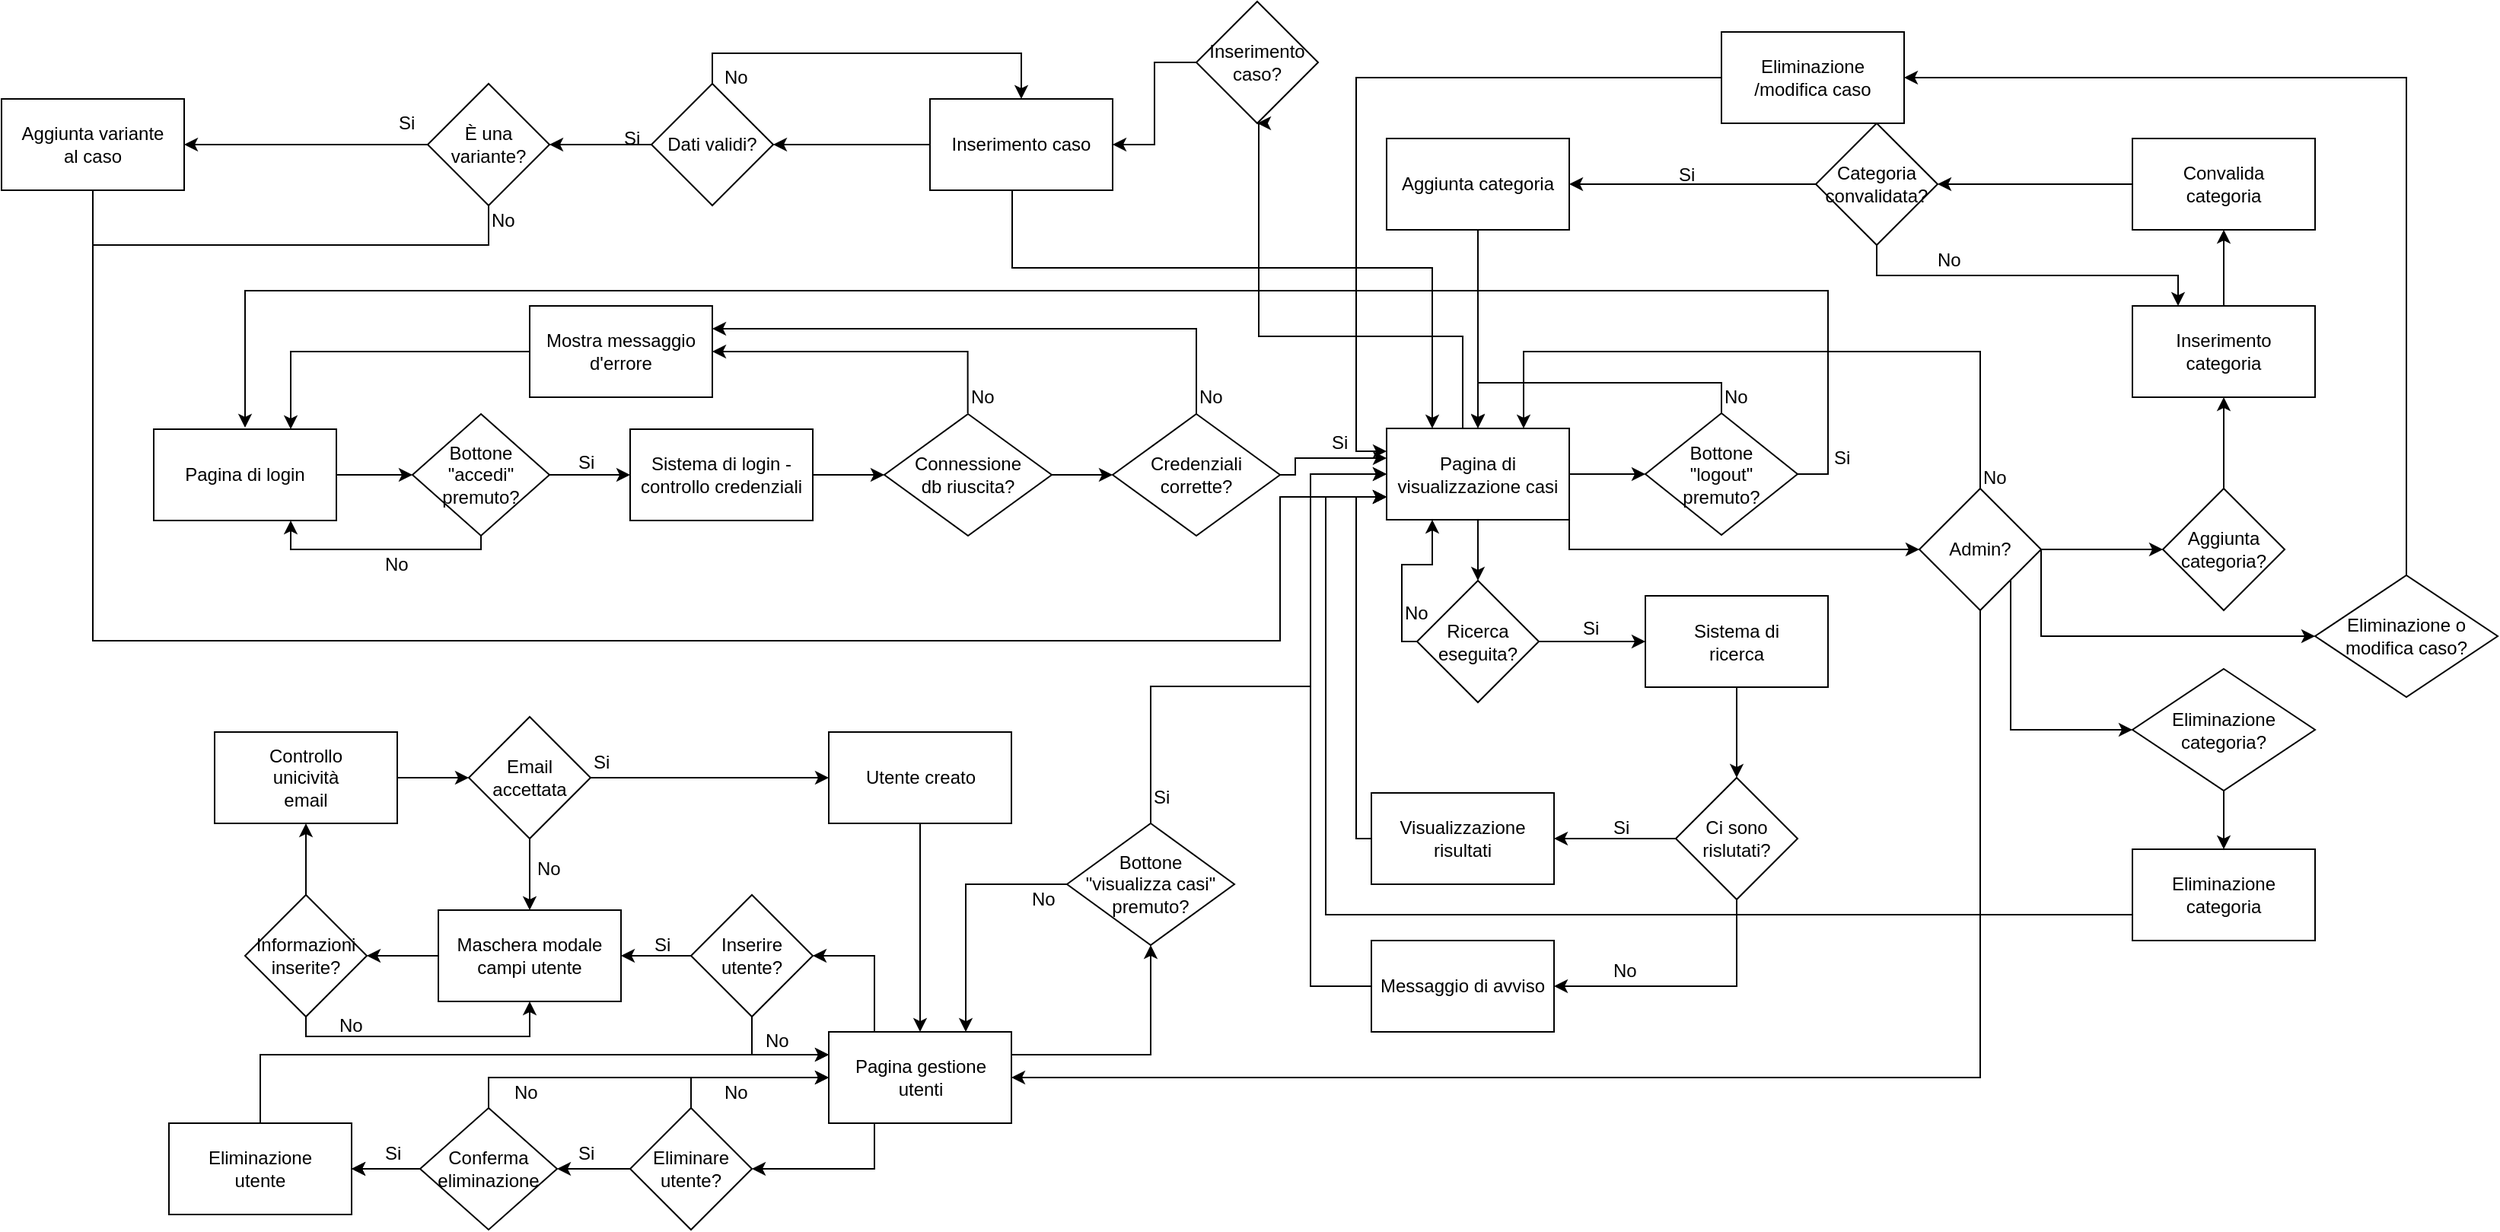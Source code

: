 <mxfile pages="1" version="11.2.8" type="device"><diagram id="zyPT1WrspqYedzCWC7mj" name="Page-1"><mxGraphModel dx="2557" dy="2091" grid="1" gridSize="10" guides="1" tooltips="1" connect="1" arrows="1" fold="1" page="1" pageScale="1" pageWidth="827" pageHeight="1169" math="0" shadow="0"><root><mxCell id="0"/><mxCell id="1" parent="0"/><mxCell id="T8X2e3TbCQOORuQ3KGmO-3" value="" style="edgeStyle=orthogonalEdgeStyle;rounded=0;orthogonalLoop=1;jettySize=auto;html=1;" parent="1" source="T8X2e3TbCQOORuQ3KGmO-1" target="T8X2e3TbCQOORuQ3KGmO-2" edge="1"><mxGeometry relative="1" as="geometry"/></mxCell><mxCell id="T8X2e3TbCQOORuQ3KGmO-1" value="Pagina di login" style="rounded=0;whiteSpace=wrap;html=1;" parent="1" vertex="1"><mxGeometry x="40" y="71" width="120" height="60" as="geometry"/></mxCell><mxCell id="z0GpdHKqTuZ-becWu_xw-28" value="" style="edgeStyle=orthogonalEdgeStyle;rounded=0;orthogonalLoop=1;jettySize=auto;html=1;" parent="1" source="T8X2e3TbCQOORuQ3KGmO-2" target="z0GpdHKqTuZ-becWu_xw-27" edge="1"><mxGeometry relative="1" as="geometry"/></mxCell><mxCell id="z0GpdHKqTuZ-becWu_xw-34" style="edgeStyle=orthogonalEdgeStyle;rounded=0;orthogonalLoop=1;jettySize=auto;html=1;entryX=0.75;entryY=1;entryDx=0;entryDy=0;" parent="1" source="T8X2e3TbCQOORuQ3KGmO-2" target="T8X2e3TbCQOORuQ3KGmO-1" edge="1"><mxGeometry relative="1" as="geometry"><Array as="points"><mxPoint x="255" y="150"/><mxPoint x="130" y="150"/></Array></mxGeometry></mxCell><mxCell id="T8X2e3TbCQOORuQ3KGmO-2" value="&lt;div&gt;Bottone&lt;/div&gt;&lt;div&gt;&quot;accedi&quot;&lt;/div&gt;&lt;div&gt;premuto?&lt;br&gt;&lt;/div&gt;" style="rhombus;whiteSpace=wrap;html=1;" parent="1" vertex="1"><mxGeometry x="210" y="61" width="90" height="80" as="geometry"/></mxCell><mxCell id="T8X2e3TbCQOORuQ3KGmO-5" value="No" style="text;html=1;resizable=0;points=[];autosize=1;align=left;verticalAlign=top;spacingTop=-4;" parent="1" vertex="1"><mxGeometry x="190" y="150" width="30" height="20" as="geometry"/></mxCell><mxCell id="T8X2e3TbCQOORuQ3KGmO-10" value="" style="edgeStyle=orthogonalEdgeStyle;rounded=0;orthogonalLoop=1;jettySize=auto;html=1;" parent="1" source="T8X2e3TbCQOORuQ3KGmO-6" target="T8X2e3TbCQOORuQ3KGmO-9" edge="1"><mxGeometry relative="1" as="geometry"/></mxCell><mxCell id="z0GpdHKqTuZ-becWu_xw-3" value="" style="edgeStyle=orthogonalEdgeStyle;rounded=0;orthogonalLoop=1;jettySize=auto;html=1;" parent="1" source="T8X2e3TbCQOORuQ3KGmO-6" target="z0GpdHKqTuZ-becWu_xw-1" edge="1"><mxGeometry relative="1" as="geometry"/></mxCell><mxCell id="KCRCxHbyPglpv0YoU93j-2" style="edgeStyle=orthogonalEdgeStyle;rounded=0;orthogonalLoop=1;jettySize=auto;html=1;exitX=1;exitY=0.75;exitDx=0;exitDy=0;entryX=0;entryY=0.5;entryDx=0;entryDy=0;" parent="1" source="T8X2e3TbCQOORuQ3KGmO-6" target="KCRCxHbyPglpv0YoU93j-1" edge="1"><mxGeometry relative="1" as="geometry"><Array as="points"><mxPoint x="970" y="150"/></Array></mxGeometry></mxCell><mxCell id="vBHfwOX8Y8AABOm3nA8k-13" style="edgeStyle=orthogonalEdgeStyle;rounded=0;orthogonalLoop=1;jettySize=auto;html=1;entryX=0.5;entryY=1;entryDx=0;entryDy=0;" edge="1" parent="1" source="T8X2e3TbCQOORuQ3KGmO-6" target="vBHfwOX8Y8AABOm3nA8k-14"><mxGeometry relative="1" as="geometry"><mxPoint x="766" y="-60" as="targetPoint"/><Array as="points"><mxPoint x="900" y="10"/><mxPoint x="766" y="10"/></Array></mxGeometry></mxCell><mxCell id="T8X2e3TbCQOORuQ3KGmO-6" value="Pagina di visualizzazione casi" style="rounded=0;whiteSpace=wrap;html=1;" parent="1" vertex="1"><mxGeometry x="850" y="70.5" width="120" height="60" as="geometry"/></mxCell><mxCell id="T8X2e3TbCQOORuQ3KGmO-8" value="Si" style="text;html=1;resizable=0;points=[];autosize=1;align=left;verticalAlign=top;spacingTop=-4;" parent="1" vertex="1"><mxGeometry x="812" y="70" width="30" height="20" as="geometry"/></mxCell><mxCell id="T8X2e3TbCQOORuQ3KGmO-12" style="edgeStyle=orthogonalEdgeStyle;rounded=0;orthogonalLoop=1;jettySize=auto;html=1;exitX=1;exitY=0.5;exitDx=0;exitDy=0;" parent="1" source="T8X2e3TbCQOORuQ3KGmO-9" edge="1"><mxGeometry relative="1" as="geometry"><mxPoint x="100" y="70" as="targetPoint"/><mxPoint x="630" y="40" as="sourcePoint"/><Array as="points"><mxPoint x="1140" y="101"/><mxPoint x="1140" y="-20"/><mxPoint x="100" y="-20"/></Array></mxGeometry></mxCell><mxCell id="T8X2e3TbCQOORuQ3KGmO-14" style="edgeStyle=orthogonalEdgeStyle;rounded=0;orthogonalLoop=1;jettySize=auto;html=1;exitX=0.5;exitY=0;exitDx=0;exitDy=0;entryX=0.5;entryY=0;entryDx=0;entryDy=0;" parent="1" source="T8X2e3TbCQOORuQ3KGmO-9" target="T8X2e3TbCQOORuQ3KGmO-6" edge="1"><mxGeometry relative="1" as="geometry"/></mxCell><mxCell id="T8X2e3TbCQOORuQ3KGmO-9" value="&lt;div&gt;Bottone &lt;br&gt;&lt;/div&gt;&lt;div&gt;&quot;logout&quot; &lt;br&gt;&lt;/div&gt;&lt;div&gt;premuto?&lt;/div&gt;" style="rhombus;whiteSpace=wrap;html=1;" parent="1" vertex="1"><mxGeometry x="1020" y="60.5" width="100" height="80" as="geometry"/></mxCell><mxCell id="T8X2e3TbCQOORuQ3KGmO-13" value="Si" style="text;html=1;resizable=0;points=[];autosize=1;align=left;verticalAlign=top;spacingTop=-4;" parent="1" vertex="1"><mxGeometry x="1142" y="80" width="30" height="20" as="geometry"/></mxCell><mxCell id="T8X2e3TbCQOORuQ3KGmO-15" value="No" style="text;html=1;resizable=0;points=[];autosize=1;align=left;verticalAlign=top;spacingTop=-4;" parent="1" vertex="1"><mxGeometry x="1070" y="40" width="30" height="20" as="geometry"/></mxCell><mxCell id="z0GpdHKqTuZ-becWu_xw-5" value="" style="edgeStyle=orthogonalEdgeStyle;rounded=0;orthogonalLoop=1;jettySize=auto;html=1;" parent="1" source="z0GpdHKqTuZ-becWu_xw-1" target="z0GpdHKqTuZ-becWu_xw-4" edge="1"><mxGeometry relative="1" as="geometry"/></mxCell><mxCell id="z0GpdHKqTuZ-becWu_xw-7" style="edgeStyle=orthogonalEdgeStyle;rounded=0;orthogonalLoop=1;jettySize=auto;html=1;exitX=0;exitY=0.5;exitDx=0;exitDy=0;entryX=0.25;entryY=1;entryDx=0;entryDy=0;" parent="1" source="z0GpdHKqTuZ-becWu_xw-1" target="T8X2e3TbCQOORuQ3KGmO-6" edge="1"><mxGeometry relative="1" as="geometry"><Array as="points"><mxPoint x="860" y="211"/><mxPoint x="860" y="160"/><mxPoint x="880" y="160"/></Array></mxGeometry></mxCell><mxCell id="z0GpdHKqTuZ-becWu_xw-1" value="Ricerca eseguita?" style="rhombus;whiteSpace=wrap;html=1;" parent="1" vertex="1"><mxGeometry x="870" y="170.5" width="80" height="80" as="geometry"/></mxCell><mxCell id="z0GpdHKqTuZ-becWu_xw-45" value="" style="edgeStyle=orthogonalEdgeStyle;rounded=0;orthogonalLoop=1;jettySize=auto;html=1;" parent="1" source="z0GpdHKqTuZ-becWu_xw-4" target="z0GpdHKqTuZ-becWu_xw-44" edge="1"><mxGeometry relative="1" as="geometry"/></mxCell><mxCell id="z0GpdHKqTuZ-becWu_xw-4" value="&lt;div&gt;Sistema di &lt;br&gt;&lt;/div&gt;&lt;div&gt;ricerca&lt;br&gt;&lt;/div&gt;" style="rounded=0;whiteSpace=wrap;html=1;" parent="1" vertex="1"><mxGeometry x="1020" y="180.5" width="120" height="60" as="geometry"/></mxCell><mxCell id="z0GpdHKqTuZ-becWu_xw-8" value="No" style="text;html=1;resizable=0;points=[];autosize=1;align=left;verticalAlign=top;spacingTop=-4;" parent="1" vertex="1"><mxGeometry x="860" y="181.5" width="30" height="20" as="geometry"/></mxCell><mxCell id="z0GpdHKqTuZ-becWu_xw-9" value="&lt;div&gt;Si&lt;/div&gt;&lt;div&gt;&lt;br&gt;&lt;/div&gt;" style="text;html=1;resizable=0;points=[];autosize=1;align=left;verticalAlign=top;spacingTop=-4;" parent="1" vertex="1"><mxGeometry x="977" y="191.5" width="30" height="30" as="geometry"/></mxCell><mxCell id="z0GpdHKqTuZ-becWu_xw-31" value="" style="edgeStyle=orthogonalEdgeStyle;rounded=0;orthogonalLoop=1;jettySize=auto;html=1;" parent="1" source="z0GpdHKqTuZ-becWu_xw-27" target="z0GpdHKqTuZ-becWu_xw-30" edge="1"><mxGeometry relative="1" as="geometry"/></mxCell><mxCell id="z0GpdHKqTuZ-becWu_xw-27" value="Sistema di login - controllo credenziali" style="rounded=0;whiteSpace=wrap;html=1;" parent="1" vertex="1"><mxGeometry x="353" y="71" width="120" height="60" as="geometry"/></mxCell><mxCell id="z0GpdHKqTuZ-becWu_xw-29" value="Si" style="text;html=1;resizable=0;points=[];autosize=1;align=left;verticalAlign=top;spacingTop=-4;" parent="1" vertex="1"><mxGeometry x="317" y="83" width="30" height="20" as="geometry"/></mxCell><mxCell id="z0GpdHKqTuZ-becWu_xw-33" style="edgeStyle=orthogonalEdgeStyle;rounded=0;orthogonalLoop=1;jettySize=auto;html=1;entryX=1;entryY=0.5;entryDx=0;entryDy=0;" parent="1" target="z0GpdHKqTuZ-becWu_xw-36" edge="1"><mxGeometry relative="1" as="geometry"><mxPoint x="405.667" y="19.833" as="targetPoint"/><mxPoint x="574.833" y="60.47" as="sourcePoint"/><Array as="points"><mxPoint x="575" y="20"/></Array></mxGeometry></mxCell><mxCell id="z0GpdHKqTuZ-becWu_xw-40" value="" style="edgeStyle=orthogonalEdgeStyle;rounded=0;orthogonalLoop=1;jettySize=auto;html=1;" parent="1" source="z0GpdHKqTuZ-becWu_xw-30" target="z0GpdHKqTuZ-becWu_xw-39" edge="1"><mxGeometry relative="1" as="geometry"/></mxCell><mxCell id="z0GpdHKqTuZ-becWu_xw-30" value="&lt;div&gt;Connessione&lt;/div&gt;&lt;div&gt;db riuscita?&lt;br&gt;&lt;/div&gt;" style="rhombus;whiteSpace=wrap;html=1;" parent="1" vertex="1"><mxGeometry x="520" y="61" width="110" height="80" as="geometry"/></mxCell><mxCell id="z0GpdHKqTuZ-becWu_xw-35" value="No" style="text;html=1;resizable=0;points=[];autosize=1;align=left;verticalAlign=top;spacingTop=-4;" parent="1" vertex="1"><mxGeometry x="575" y="40" width="30" height="20" as="geometry"/></mxCell><mxCell id="z0GpdHKqTuZ-becWu_xw-37" style="edgeStyle=orthogonalEdgeStyle;rounded=0;orthogonalLoop=1;jettySize=auto;html=1;entryX=0.75;entryY=0;entryDx=0;entryDy=0;" parent="1" source="z0GpdHKqTuZ-becWu_xw-36" target="T8X2e3TbCQOORuQ3KGmO-1" edge="1"><mxGeometry relative="1" as="geometry"/></mxCell><mxCell id="z0GpdHKqTuZ-becWu_xw-36" value="Mostra messaggio d'errore" style="rounded=0;whiteSpace=wrap;html=1;" parent="1" vertex="1"><mxGeometry x="287" y="-10" width="120" height="60" as="geometry"/></mxCell><mxCell id="z0GpdHKqTuZ-becWu_xw-41" style="edgeStyle=orthogonalEdgeStyle;rounded=0;orthogonalLoop=1;jettySize=auto;html=1;entryX=1;entryY=0.25;entryDx=0;entryDy=0;" parent="1" source="z0GpdHKqTuZ-becWu_xw-39" target="z0GpdHKqTuZ-becWu_xw-36" edge="1"><mxGeometry relative="1" as="geometry"><Array as="points"><mxPoint x="725" y="5"/></Array></mxGeometry></mxCell><mxCell id="z0GpdHKqTuZ-becWu_xw-43" value="" style="edgeStyle=orthogonalEdgeStyle;rounded=0;orthogonalLoop=1;jettySize=auto;html=1;" parent="1" source="z0GpdHKqTuZ-becWu_xw-39" target="T8X2e3TbCQOORuQ3KGmO-6" edge="1"><mxGeometry relative="1" as="geometry"><Array as="points"><mxPoint x="790" y="101"/><mxPoint x="790" y="90"/></Array></mxGeometry></mxCell><mxCell id="z0GpdHKqTuZ-becWu_xw-39" value="Credenziali corrette?" style="rhombus;whiteSpace=wrap;html=1;" parent="1" vertex="1"><mxGeometry x="670" y="61" width="110" height="80" as="geometry"/></mxCell><mxCell id="z0GpdHKqTuZ-becWu_xw-42" value="No" style="text;html=1;resizable=0;points=[];autosize=1;align=left;verticalAlign=top;spacingTop=-4;" parent="1" vertex="1"><mxGeometry x="725" y="40" width="30" height="20" as="geometry"/></mxCell><mxCell id="z0GpdHKqTuZ-becWu_xw-46" style="edgeStyle=orthogonalEdgeStyle;rounded=0;orthogonalLoop=1;jettySize=auto;html=1;" parent="1" source="z0GpdHKqTuZ-becWu_xw-44" target="z0GpdHKqTuZ-becWu_xw-47" edge="1"><mxGeometry relative="1" as="geometry"><mxPoint x="890" y="340" as="targetPoint"/></mxGeometry></mxCell><mxCell id="z0GpdHKqTuZ-becWu_xw-57" style="edgeStyle=orthogonalEdgeStyle;rounded=0;orthogonalLoop=1;jettySize=auto;html=1;entryX=1;entryY=0.5;entryDx=0;entryDy=0;" parent="1" source="z0GpdHKqTuZ-becWu_xw-44" target="z0GpdHKqTuZ-becWu_xw-56" edge="1"><mxGeometry relative="1" as="geometry"><Array as="points"><mxPoint x="1080" y="437"/></Array></mxGeometry></mxCell><mxCell id="z0GpdHKqTuZ-becWu_xw-44" value="Ci sono rislutati?" style="rhombus;whiteSpace=wrap;html=1;" parent="1" vertex="1"><mxGeometry x="1040" y="300" width="80" height="80" as="geometry"/></mxCell><mxCell id="z0GpdHKqTuZ-becWu_xw-59" style="edgeStyle=orthogonalEdgeStyle;rounded=0;orthogonalLoop=1;jettySize=auto;html=1;entryX=0;entryY=0.75;entryDx=0;entryDy=0;" parent="1" source="z0GpdHKqTuZ-becWu_xw-47" target="T8X2e3TbCQOORuQ3KGmO-6" edge="1"><mxGeometry relative="1" as="geometry"><Array as="points"><mxPoint x="830" y="340"/><mxPoint x="830" y="116"/></Array></mxGeometry></mxCell><mxCell id="z0GpdHKqTuZ-becWu_xw-47" value="Visualizzazione risultati" style="rounded=0;whiteSpace=wrap;html=1;" parent="1" vertex="1"><mxGeometry x="840" y="310" width="120" height="60" as="geometry"/></mxCell><mxCell id="z0GpdHKqTuZ-becWu_xw-51" value="Si" style="text;html=1;resizable=0;points=[];autosize=1;align=left;verticalAlign=top;spacingTop=-4;" parent="1" vertex="1"><mxGeometry x="997" y="323" width="30" height="20" as="geometry"/></mxCell><mxCell id="z0GpdHKqTuZ-becWu_xw-55" value="No" style="text;html=1;resizable=0;points=[];autosize=1;align=left;verticalAlign=top;spacingTop=-4;" parent="1" vertex="1"><mxGeometry x="997" y="417" width="30" height="20" as="geometry"/></mxCell><mxCell id="z0GpdHKqTuZ-becWu_xw-58" style="edgeStyle=orthogonalEdgeStyle;rounded=0;orthogonalLoop=1;jettySize=auto;html=1;entryX=0;entryY=0.5;entryDx=0;entryDy=0;" parent="1" source="z0GpdHKqTuZ-becWu_xw-56" target="T8X2e3TbCQOORuQ3KGmO-6" edge="1"><mxGeometry relative="1" as="geometry"><Array as="points"><mxPoint x="800" y="437"/><mxPoint x="800" y="101"/></Array></mxGeometry></mxCell><mxCell id="z0GpdHKqTuZ-becWu_xw-56" value="Messaggio di avviso" style="rounded=0;whiteSpace=wrap;html=1;" parent="1" vertex="1"><mxGeometry x="840" y="407" width="120" height="60" as="geometry"/></mxCell><mxCell id="KCRCxHbyPglpv0YoU93j-17" style="edgeStyle=orthogonalEdgeStyle;rounded=0;orthogonalLoop=1;jettySize=auto;html=1;exitX=0.5;exitY=1;exitDx=0;exitDy=0;entryX=1;entryY=0.5;entryDx=0;entryDy=0;" parent="1" source="KCRCxHbyPglpv0YoU93j-1" target="KCRCxHbyPglpv0YoU93j-5" edge="1"><mxGeometry relative="1" as="geometry"/></mxCell><mxCell id="KCRCxHbyPglpv0YoU93j-71" value="" style="edgeStyle=orthogonalEdgeStyle;rounded=0;orthogonalLoop=1;jettySize=auto;html=1;" parent="1" source="KCRCxHbyPglpv0YoU93j-1" target="KCRCxHbyPglpv0YoU93j-70" edge="1"><mxGeometry relative="1" as="geometry"/></mxCell><mxCell id="vBHfwOX8Y8AABOm3nA8k-4" style="edgeStyle=orthogonalEdgeStyle;rounded=0;orthogonalLoop=1;jettySize=auto;html=1;exitX=1;exitY=1;exitDx=0;exitDy=0;entryX=0;entryY=0.5;entryDx=0;entryDy=0;" edge="1" parent="1" source="KCRCxHbyPglpv0YoU93j-1" target="vBHfwOX8Y8AABOm3nA8k-3"><mxGeometry relative="1" as="geometry"><Array as="points"><mxPoint x="1260" y="268"/></Array></mxGeometry></mxCell><mxCell id="vBHfwOX8Y8AABOm3nA8k-8" style="edgeStyle=orthogonalEdgeStyle;rounded=0;orthogonalLoop=1;jettySize=auto;html=1;exitX=1;exitY=0.5;exitDx=0;exitDy=0;entryX=0;entryY=0.5;entryDx=0;entryDy=0;" edge="1" parent="1" source="KCRCxHbyPglpv0YoU93j-1" target="vBHfwOX8Y8AABOm3nA8k-7"><mxGeometry relative="1" as="geometry"><Array as="points"><mxPoint x="1280" y="207"/></Array></mxGeometry></mxCell><mxCell id="vBHfwOX8Y8AABOm3nA8k-20" style="edgeStyle=orthogonalEdgeStyle;rounded=0;orthogonalLoop=1;jettySize=auto;html=1;entryX=0.75;entryY=0;entryDx=0;entryDy=0;" edge="1" parent="1" source="KCRCxHbyPglpv0YoU93j-1" target="T8X2e3TbCQOORuQ3KGmO-6"><mxGeometry relative="1" as="geometry"><Array as="points"><mxPoint x="1240" y="20"/><mxPoint x="940" y="20"/></Array></mxGeometry></mxCell><mxCell id="KCRCxHbyPglpv0YoU93j-1" value="Admin?" style="rhombus;whiteSpace=wrap;html=1;" parent="1" vertex="1"><mxGeometry x="1200" y="110" width="80" height="80" as="geometry"/></mxCell><mxCell id="KCRCxHbyPglpv0YoU93j-73" style="edgeStyle=orthogonalEdgeStyle;rounded=0;orthogonalLoop=1;jettySize=auto;html=1;exitX=0.5;exitY=0;exitDx=0;exitDy=0;entryX=0.5;entryY=1;entryDx=0;entryDy=0;" parent="1" source="KCRCxHbyPglpv0YoU93j-70" target="KCRCxHbyPglpv0YoU93j-72" edge="1"><mxGeometry relative="1" as="geometry"/></mxCell><mxCell id="KCRCxHbyPglpv0YoU93j-70" value="Aggiunta categoria?" style="rhombus;whiteSpace=wrap;html=1;" parent="1" vertex="1"><mxGeometry x="1360" y="110" width="80" height="80" as="geometry"/></mxCell><mxCell id="KCRCxHbyPglpv0YoU93j-4" value="No" style="text;html=1;resizable=0;points=[];autosize=1;align=left;verticalAlign=top;spacingTop=-4;" parent="1" vertex="1"><mxGeometry x="1240" y="93" width="30" height="20" as="geometry"/></mxCell><mxCell id="KCRCxHbyPglpv0YoU93j-11" style="edgeStyle=orthogonalEdgeStyle;rounded=0;orthogonalLoop=1;jettySize=auto;html=1;exitX=0.25;exitY=1;exitDx=0;exitDy=0;" parent="1" source="KCRCxHbyPglpv0YoU93j-5" target="KCRCxHbyPglpv0YoU93j-10" edge="1"><mxGeometry relative="1" as="geometry"/></mxCell><mxCell id="KCRCxHbyPglpv0YoU93j-35" style="edgeStyle=orthogonalEdgeStyle;rounded=0;orthogonalLoop=1;jettySize=auto;html=1;exitX=0.25;exitY=0;exitDx=0;exitDy=0;entryX=1;entryY=0.5;entryDx=0;entryDy=0;" parent="1" source="KCRCxHbyPglpv0YoU93j-5" target="KCRCxHbyPglpv0YoU93j-34" edge="1"><mxGeometry relative="1" as="geometry"/></mxCell><mxCell id="KCRCxHbyPglpv0YoU93j-65" style="edgeStyle=orthogonalEdgeStyle;rounded=0;orthogonalLoop=1;jettySize=auto;html=1;exitX=1;exitY=0.25;exitDx=0;exitDy=0;entryX=0.5;entryY=1;entryDx=0;entryDy=0;" parent="1" source="KCRCxHbyPglpv0YoU93j-5" target="KCRCxHbyPglpv0YoU93j-60" edge="1"><mxGeometry relative="1" as="geometry"/></mxCell><mxCell id="KCRCxHbyPglpv0YoU93j-5" value="&lt;div&gt;Pagina gestione &lt;br&gt;&lt;/div&gt;&lt;div&gt;utenti&lt;/div&gt;" style="rounded=0;whiteSpace=wrap;html=1;" parent="1" vertex="1"><mxGeometry x="483.5" y="467" width="120" height="60" as="geometry"/></mxCell><mxCell id="KCRCxHbyPglpv0YoU93j-18" style="edgeStyle=orthogonalEdgeStyle;rounded=0;orthogonalLoop=1;jettySize=auto;html=1;exitX=0.5;exitY=0;exitDx=0;exitDy=0;entryX=0;entryY=0.5;entryDx=0;entryDy=0;" parent="1" source="KCRCxHbyPglpv0YoU93j-10" target="KCRCxHbyPglpv0YoU93j-5" edge="1"><mxGeometry relative="1" as="geometry"/></mxCell><mxCell id="KCRCxHbyPglpv0YoU93j-22" value="" style="edgeStyle=orthogonalEdgeStyle;rounded=0;orthogonalLoop=1;jettySize=auto;html=1;" parent="1" source="KCRCxHbyPglpv0YoU93j-10" target="KCRCxHbyPglpv0YoU93j-21" edge="1"><mxGeometry relative="1" as="geometry"/></mxCell><mxCell id="KCRCxHbyPglpv0YoU93j-10" value="&lt;div&gt;Eliminare&lt;/div&gt;&lt;div&gt;utente?&lt;br&gt;&lt;/div&gt;" style="rhombus;whiteSpace=wrap;html=1;" parent="1" vertex="1"><mxGeometry x="353" y="517" width="80" height="80" as="geometry"/></mxCell><mxCell id="KCRCxHbyPglpv0YoU93j-14" value="No" style="text;html=1;resizable=0;points=[];autosize=1;align=left;verticalAlign=top;spacingTop=-4;" parent="1" vertex="1"><mxGeometry x="413" y="497" width="30" height="20" as="geometry"/></mxCell><mxCell id="KCRCxHbyPglpv0YoU93j-27" style="edgeStyle=orthogonalEdgeStyle;rounded=0;orthogonalLoop=1;jettySize=auto;html=1;exitX=0.5;exitY=0;exitDx=0;exitDy=0;" parent="1" source="KCRCxHbyPglpv0YoU93j-21" target="KCRCxHbyPglpv0YoU93j-5" edge="1"><mxGeometry relative="1" as="geometry"><mxPoint x="430" y="478" as="targetPoint"/><Array as="points"><mxPoint x="260" y="497"/></Array></mxGeometry></mxCell><mxCell id="KCRCxHbyPglpv0YoU93j-30" value="" style="edgeStyle=orthogonalEdgeStyle;rounded=0;orthogonalLoop=1;jettySize=auto;html=1;" parent="1" source="KCRCxHbyPglpv0YoU93j-21" target="KCRCxHbyPglpv0YoU93j-29" edge="1"><mxGeometry relative="1" as="geometry"/></mxCell><mxCell id="KCRCxHbyPglpv0YoU93j-31" value="" style="edgeStyle=orthogonalEdgeStyle;rounded=0;orthogonalLoop=1;jettySize=auto;html=1;" parent="1" source="KCRCxHbyPglpv0YoU93j-21" target="KCRCxHbyPglpv0YoU93j-29" edge="1"><mxGeometry relative="1" as="geometry"/></mxCell><mxCell id="KCRCxHbyPglpv0YoU93j-21" value="&lt;div&gt;Conferma&lt;/div&gt;&lt;div&gt;eliminazione&lt;br&gt;&lt;/div&gt;" style="rhombus;whiteSpace=wrap;html=1;" parent="1" vertex="1"><mxGeometry x="215" y="517" width="90" height="80" as="geometry"/></mxCell><mxCell id="KCRCxHbyPglpv0YoU93j-23" value="Si" style="text;html=1;resizable=0;points=[];autosize=1;align=left;verticalAlign=top;spacingTop=-4;" parent="1" vertex="1"><mxGeometry x="317" y="537" width="30" height="20" as="geometry"/></mxCell><mxCell id="KCRCxHbyPglpv0YoU93j-28" value="No" style="text;html=1;resizable=0;points=[];autosize=1;align=left;verticalAlign=top;spacingTop=-4;" parent="1" vertex="1"><mxGeometry x="275" y="497" width="30" height="20" as="geometry"/></mxCell><mxCell id="KCRCxHbyPglpv0YoU93j-33" style="edgeStyle=orthogonalEdgeStyle;rounded=0;orthogonalLoop=1;jettySize=auto;html=1;entryX=0;entryY=0.25;entryDx=0;entryDy=0;" parent="1" source="KCRCxHbyPglpv0YoU93j-29" target="KCRCxHbyPglpv0YoU93j-5" edge="1"><mxGeometry relative="1" as="geometry"><Array as="points"><mxPoint x="110" y="482"/></Array></mxGeometry></mxCell><mxCell id="KCRCxHbyPglpv0YoU93j-29" value="&lt;div&gt;Eliminazione &lt;br&gt;&lt;/div&gt;&lt;div&gt;utente&lt;br&gt;&lt;/div&gt;" style="rounded=0;whiteSpace=wrap;html=1;" parent="1" vertex="1"><mxGeometry x="50" y="527" width="120" height="60" as="geometry"/></mxCell><mxCell id="KCRCxHbyPglpv0YoU93j-32" value="Si" style="text;html=1;resizable=0;points=[];autosize=1;align=left;verticalAlign=top;spacingTop=-4;direction=south;" parent="1" vertex="1"><mxGeometry x="190" y="537" width="20" height="30" as="geometry"/></mxCell><mxCell id="KCRCxHbyPglpv0YoU93j-37" style="edgeStyle=orthogonalEdgeStyle;rounded=0;orthogonalLoop=1;jettySize=auto;html=1;exitX=0.5;exitY=1;exitDx=0;exitDy=0;entryX=0;entryY=0.25;entryDx=0;entryDy=0;" parent="1" source="KCRCxHbyPglpv0YoU93j-34" target="KCRCxHbyPglpv0YoU93j-5" edge="1"><mxGeometry relative="1" as="geometry"/></mxCell><mxCell id="KCRCxHbyPglpv0YoU93j-40" value="" style="edgeStyle=orthogonalEdgeStyle;rounded=0;orthogonalLoop=1;jettySize=auto;html=1;" parent="1" source="KCRCxHbyPglpv0YoU93j-34" target="KCRCxHbyPglpv0YoU93j-39" edge="1"><mxGeometry relative="1" as="geometry"/></mxCell><mxCell id="KCRCxHbyPglpv0YoU93j-34" value="Inserire utente?" style="rhombus;whiteSpace=wrap;html=1;" parent="1" vertex="1"><mxGeometry x="393" y="377" width="80" height="80" as="geometry"/></mxCell><mxCell id="KCRCxHbyPglpv0YoU93j-38" value="No" style="text;html=1;resizable=0;points=[];autosize=1;align=left;verticalAlign=top;spacingTop=-4;" parent="1" vertex="1"><mxGeometry x="440" y="463" width="30" height="20" as="geometry"/></mxCell><mxCell id="KCRCxHbyPglpv0YoU93j-44" value="" style="edgeStyle=orthogonalEdgeStyle;rounded=0;orthogonalLoop=1;jettySize=auto;html=1;" parent="1" source="KCRCxHbyPglpv0YoU93j-39" target="KCRCxHbyPglpv0YoU93j-43" edge="1"><mxGeometry relative="1" as="geometry"/></mxCell><mxCell id="KCRCxHbyPglpv0YoU93j-39" value="Maschera modale campi utente" style="rounded=0;whiteSpace=wrap;html=1;" parent="1" vertex="1"><mxGeometry x="227" y="387" width="120" height="60" as="geometry"/></mxCell><mxCell id="KCRCxHbyPglpv0YoU93j-41" value="Si" style="text;html=1;resizable=0;points=[];autosize=1;align=left;verticalAlign=top;spacingTop=-4;" parent="1" vertex="1"><mxGeometry x="367" y="400" width="30" height="20" as="geometry"/></mxCell><mxCell id="KCRCxHbyPglpv0YoU93j-45" style="edgeStyle=orthogonalEdgeStyle;rounded=0;orthogonalLoop=1;jettySize=auto;html=1;exitX=0.5;exitY=1;exitDx=0;exitDy=0;entryX=0.5;entryY=1;entryDx=0;entryDy=0;" parent="1" source="KCRCxHbyPglpv0YoU93j-43" target="KCRCxHbyPglpv0YoU93j-39" edge="1"><mxGeometry relative="1" as="geometry"><Array as="points"><mxPoint x="140" y="470"/><mxPoint x="287" y="470"/></Array></mxGeometry></mxCell><mxCell id="KCRCxHbyPglpv0YoU93j-48" value="" style="edgeStyle=orthogonalEdgeStyle;rounded=0;orthogonalLoop=1;jettySize=auto;html=1;" parent="1" source="KCRCxHbyPglpv0YoU93j-43" target="KCRCxHbyPglpv0YoU93j-47" edge="1"><mxGeometry relative="1" as="geometry"/></mxCell><mxCell id="KCRCxHbyPglpv0YoU93j-43" value="&lt;div&gt;Informazioni&lt;/div&gt;&lt;div&gt;inserite?&lt;br&gt;&lt;/div&gt;" style="rhombus;whiteSpace=wrap;html=1;" parent="1" vertex="1"><mxGeometry x="100" y="377" width="80" height="80" as="geometry"/></mxCell><mxCell id="KCRCxHbyPglpv0YoU93j-46" value="No" style="text;html=1;resizable=0;points=[];autosize=1;align=left;verticalAlign=top;spacingTop=-4;" parent="1" vertex="1"><mxGeometry x="160" y="453" width="30" height="20" as="geometry"/></mxCell><mxCell id="KCRCxHbyPglpv0YoU93j-51" value="" style="edgeStyle=orthogonalEdgeStyle;rounded=0;orthogonalLoop=1;jettySize=auto;html=1;" parent="1" source="KCRCxHbyPglpv0YoU93j-47" target="KCRCxHbyPglpv0YoU93j-50" edge="1"><mxGeometry relative="1" as="geometry"/></mxCell><mxCell id="KCRCxHbyPglpv0YoU93j-47" value="&lt;div&gt;Controllo&lt;/div&gt;&lt;div&gt;unicività&lt;/div&gt;&lt;div&gt;email&lt;br&gt;&lt;/div&gt;" style="rounded=0;whiteSpace=wrap;html=1;" parent="1" vertex="1"><mxGeometry x="80" y="270" width="120" height="60" as="geometry"/></mxCell><mxCell id="KCRCxHbyPglpv0YoU93j-52" value="" style="edgeStyle=orthogonalEdgeStyle;rounded=0;orthogonalLoop=1;jettySize=auto;html=1;" parent="1" source="KCRCxHbyPglpv0YoU93j-50" target="KCRCxHbyPglpv0YoU93j-39" edge="1"><mxGeometry relative="1" as="geometry"/></mxCell><mxCell id="KCRCxHbyPglpv0YoU93j-54" style="edgeStyle=orthogonalEdgeStyle;rounded=0;orthogonalLoop=1;jettySize=auto;html=1;exitX=1;exitY=0.5;exitDx=0;exitDy=0;entryX=0;entryY=0.5;entryDx=0;entryDy=0;" parent="1" source="KCRCxHbyPglpv0YoU93j-50" target="KCRCxHbyPglpv0YoU93j-55" edge="1"><mxGeometry relative="1" as="geometry"><mxPoint x="460" y="300.353" as="targetPoint"/></mxGeometry></mxCell><mxCell id="KCRCxHbyPglpv0YoU93j-50" value="&lt;div&gt;Email&lt;/div&gt;&lt;div&gt;accettata&lt;br&gt;&lt;/div&gt;" style="rhombus;whiteSpace=wrap;html=1;" parent="1" vertex="1"><mxGeometry x="247" y="260" width="80" height="80" as="geometry"/></mxCell><mxCell id="KCRCxHbyPglpv0YoU93j-53" value="No" style="text;html=1;resizable=0;points=[];autosize=1;align=left;verticalAlign=top;spacingTop=-4;" parent="1" vertex="1"><mxGeometry x="290" y="350" width="30" height="20" as="geometry"/></mxCell><mxCell id="KCRCxHbyPglpv0YoU93j-58" style="edgeStyle=orthogonalEdgeStyle;rounded=0;orthogonalLoop=1;jettySize=auto;html=1;entryX=0.5;entryY=0;entryDx=0;entryDy=0;" parent="1" source="KCRCxHbyPglpv0YoU93j-55" target="KCRCxHbyPglpv0YoU93j-5" edge="1"><mxGeometry relative="1" as="geometry"/></mxCell><mxCell id="KCRCxHbyPglpv0YoU93j-55" value="Utente creato" style="rounded=0;whiteSpace=wrap;html=1;" parent="1" vertex="1"><mxGeometry x="483.5" y="270" width="120" height="60" as="geometry"/></mxCell><mxCell id="KCRCxHbyPglpv0YoU93j-57" value="Si" style="text;html=1;resizable=0;points=[];autosize=1;align=left;verticalAlign=top;spacingTop=-4;" parent="1" vertex="1"><mxGeometry x="327" y="280" width="30" height="20" as="geometry"/></mxCell><mxCell id="KCRCxHbyPglpv0YoU93j-61" style="edgeStyle=orthogonalEdgeStyle;rounded=0;orthogonalLoop=1;jettySize=auto;html=1;entryX=0.75;entryY=0;entryDx=0;entryDy=0;" parent="1" source="KCRCxHbyPglpv0YoU93j-60" target="KCRCxHbyPglpv0YoU93j-5" edge="1"><mxGeometry relative="1" as="geometry"/></mxCell><mxCell id="KCRCxHbyPglpv0YoU93j-63" style="edgeStyle=orthogonalEdgeStyle;rounded=0;orthogonalLoop=1;jettySize=auto;html=1;exitX=0.5;exitY=0;exitDx=0;exitDy=0;entryX=0;entryY=0.5;entryDx=0;entryDy=0;" parent="1" source="KCRCxHbyPglpv0YoU93j-60" target="T8X2e3TbCQOORuQ3KGmO-6" edge="1"><mxGeometry relative="1" as="geometry"><Array as="points"><mxPoint x="695" y="240"/><mxPoint x="800" y="240"/><mxPoint x="800" y="100"/></Array></mxGeometry></mxCell><mxCell id="KCRCxHbyPglpv0YoU93j-60" value="&lt;div&gt;Bottone&lt;/div&gt;&lt;div&gt;&quot;visualizza casi&quot; &lt;br&gt;&lt;/div&gt;&lt;div&gt;premuto?&lt;br&gt;&lt;/div&gt;" style="rhombus;whiteSpace=wrap;html=1;" parent="1" vertex="1"><mxGeometry x="640" y="330" width="110" height="80" as="geometry"/></mxCell><mxCell id="KCRCxHbyPglpv0YoU93j-62" value="No" style="text;html=1;resizable=0;points=[];autosize=1;align=left;verticalAlign=top;spacingTop=-4;" parent="1" vertex="1"><mxGeometry x="615" y="370" width="30" height="20" as="geometry"/></mxCell><mxCell id="KCRCxHbyPglpv0YoU93j-64" value="Si" style="text;html=1;resizable=0;points=[];autosize=1;align=left;verticalAlign=top;spacingTop=-4;" parent="1" vertex="1"><mxGeometry x="695" y="303" width="30" height="20" as="geometry"/></mxCell><mxCell id="KCRCxHbyPglpv0YoU93j-79" value="" style="edgeStyle=orthogonalEdgeStyle;rounded=0;orthogonalLoop=1;jettySize=auto;html=1;" parent="1" source="KCRCxHbyPglpv0YoU93j-72" target="KCRCxHbyPglpv0YoU93j-78" edge="1"><mxGeometry relative="1" as="geometry"/></mxCell><mxCell id="KCRCxHbyPglpv0YoU93j-72" value="&lt;div&gt;Inserimento&lt;/div&gt;&lt;div&gt;categoria&lt;/div&gt;" style="rounded=0;whiteSpace=wrap;html=1;" parent="1" vertex="1"><mxGeometry x="1340" y="-10" width="120" height="60" as="geometry"/></mxCell><mxCell id="KCRCxHbyPglpv0YoU93j-80" value="" style="edgeStyle=orthogonalEdgeStyle;rounded=0;orthogonalLoop=1;jettySize=auto;html=1;" parent="1" source="KCRCxHbyPglpv0YoU93j-78" target="KCRCxHbyPglpv0YoU93j-76" edge="1"><mxGeometry relative="1" as="geometry"/></mxCell><mxCell id="KCRCxHbyPglpv0YoU93j-78" value="&lt;div&gt;Convalida&lt;/div&gt;&lt;div&gt;categoria&lt;br&gt;&lt;/div&gt;" style="rounded=0;whiteSpace=wrap;html=1;" parent="1" vertex="1"><mxGeometry x="1340" y="-120" width="120" height="60" as="geometry"/></mxCell><mxCell id="KCRCxHbyPglpv0YoU93j-86" style="edgeStyle=orthogonalEdgeStyle;rounded=0;orthogonalLoop=1;jettySize=auto;html=1;exitX=0;exitY=0.5;exitDx=0;exitDy=0;entryX=1;entryY=0.5;entryDx=0;entryDy=0;" parent="1" source="KCRCxHbyPglpv0YoU93j-76" target="KCRCxHbyPglpv0YoU93j-83" edge="1"><mxGeometry relative="1" as="geometry"/></mxCell><mxCell id="KCRCxHbyPglpv0YoU93j-89" style="edgeStyle=orthogonalEdgeStyle;rounded=0;orthogonalLoop=1;jettySize=auto;html=1;exitX=0.5;exitY=1;exitDx=0;exitDy=0;entryX=0.25;entryY=0;entryDx=0;entryDy=0;" parent="1" source="KCRCxHbyPglpv0YoU93j-76" target="KCRCxHbyPglpv0YoU93j-72" edge="1"><mxGeometry relative="1" as="geometry"/></mxCell><mxCell id="KCRCxHbyPglpv0YoU93j-76" value="&lt;div&gt;Categoria&lt;/div&gt;&lt;div&gt;convalidata?&lt;br&gt;&lt;/div&gt;" style="rhombus;whiteSpace=wrap;html=1;" parent="1" vertex="1"><mxGeometry x="1132" y="-130" width="80" height="80" as="geometry"/></mxCell><mxCell id="KCRCxHbyPglpv0YoU93j-87" style="edgeStyle=orthogonalEdgeStyle;rounded=0;orthogonalLoop=1;jettySize=auto;html=1;exitX=0.5;exitY=1;exitDx=0;exitDy=0;" parent="1" source="KCRCxHbyPglpv0YoU93j-83" edge="1"><mxGeometry relative="1" as="geometry"><mxPoint x="910" y="70" as="targetPoint"/></mxGeometry></mxCell><mxCell id="KCRCxHbyPglpv0YoU93j-83" value="Aggiunta categoria" style="rounded=0;whiteSpace=wrap;html=1;" parent="1" vertex="1"><mxGeometry x="850" y="-120" width="120" height="60" as="geometry"/></mxCell><mxCell id="KCRCxHbyPglpv0YoU93j-88" value="Si" style="text;html=1;resizable=0;points=[];autosize=1;align=left;verticalAlign=top;spacingTop=-4;" parent="1" vertex="1"><mxGeometry x="1040" y="-106" width="30" height="20" as="geometry"/></mxCell><mxCell id="KCRCxHbyPglpv0YoU93j-90" value="No" style="text;html=1;resizable=0;points=[];autosize=1;align=left;verticalAlign=top;spacingTop=-4;" parent="1" vertex="1"><mxGeometry x="1210" y="-50" width="30" height="20" as="geometry"/></mxCell><mxCell id="vBHfwOX8Y8AABOm3nA8k-6" style="edgeStyle=orthogonalEdgeStyle;rounded=0;orthogonalLoop=1;jettySize=auto;html=1;entryX=0;entryY=0.75;entryDx=0;entryDy=0;" edge="1" parent="1" source="vBHfwOX8Y8AABOm3nA8k-1" target="T8X2e3TbCQOORuQ3KGmO-6"><mxGeometry relative="1" as="geometry"><Array as="points"><mxPoint x="810" y="390"/><mxPoint x="810" y="115"/></Array></mxGeometry></mxCell><mxCell id="vBHfwOX8Y8AABOm3nA8k-1" value="Eliminazione categoria" style="rounded=0;whiteSpace=wrap;html=1;" vertex="1" parent="1"><mxGeometry x="1340" y="347" width="120" height="60" as="geometry"/></mxCell><mxCell id="vBHfwOX8Y8AABOm3nA8k-5" style="edgeStyle=orthogonalEdgeStyle;rounded=0;orthogonalLoop=1;jettySize=auto;html=1;exitX=0.5;exitY=1;exitDx=0;exitDy=0;entryX=0.5;entryY=0;entryDx=0;entryDy=0;" edge="1" parent="1" source="vBHfwOX8Y8AABOm3nA8k-3" target="vBHfwOX8Y8AABOm3nA8k-1"><mxGeometry relative="1" as="geometry"/></mxCell><mxCell id="vBHfwOX8Y8AABOm3nA8k-3" value="&lt;div&gt;Eliminazione &lt;br&gt;&lt;/div&gt;&lt;div&gt;categoria?&lt;br&gt;&lt;/div&gt;" style="rhombus;whiteSpace=wrap;html=1;" vertex="1" parent="1"><mxGeometry x="1340" y="228.5" width="120" height="80" as="geometry"/></mxCell><mxCell id="vBHfwOX8Y8AABOm3nA8k-11" style="edgeStyle=orthogonalEdgeStyle;rounded=0;orthogonalLoop=1;jettySize=auto;html=1;exitX=0.5;exitY=0;exitDx=0;exitDy=0;entryX=1;entryY=0.5;entryDx=0;entryDy=0;" edge="1" parent="1" source="vBHfwOX8Y8AABOm3nA8k-7" target="vBHfwOX8Y8AABOm3nA8k-10"><mxGeometry relative="1" as="geometry"/></mxCell><mxCell id="vBHfwOX8Y8AABOm3nA8k-7" value="Eliminazione o modifica caso?" style="rhombus;whiteSpace=wrap;html=1;" vertex="1" parent="1"><mxGeometry x="1460" y="167" width="120" height="80" as="geometry"/></mxCell><mxCell id="vBHfwOX8Y8AABOm3nA8k-12" style="edgeStyle=orthogonalEdgeStyle;rounded=0;orthogonalLoop=1;jettySize=auto;html=1;entryX=0;entryY=0.25;entryDx=0;entryDy=0;" edge="1" parent="1" source="vBHfwOX8Y8AABOm3nA8k-10" target="T8X2e3TbCQOORuQ3KGmO-6"><mxGeometry relative="1" as="geometry"/></mxCell><mxCell id="vBHfwOX8Y8AABOm3nA8k-10" value="&lt;div&gt;Eliminazione&lt;/div&gt;&lt;div&gt;/modifica caso&lt;br&gt;&lt;/div&gt;" style="rounded=0;whiteSpace=wrap;html=1;" vertex="1" parent="1"><mxGeometry x="1070" y="-190" width="120" height="60" as="geometry"/></mxCell><mxCell id="vBHfwOX8Y8AABOm3nA8k-18" value="" style="edgeStyle=orthogonalEdgeStyle;rounded=0;orthogonalLoop=1;jettySize=auto;html=1;" edge="1" parent="1" source="vBHfwOX8Y8AABOm3nA8k-14" target="vBHfwOX8Y8AABOm3nA8k-17"><mxGeometry relative="1" as="geometry"/></mxCell><mxCell id="vBHfwOX8Y8AABOm3nA8k-14" value="&lt;div&gt;Inserimento&lt;/div&gt;&lt;div&gt;caso?&lt;br&gt;&lt;/div&gt;" style="rhombus;whiteSpace=wrap;html=1;" vertex="1" parent="1"><mxGeometry x="725" y="-210" width="80" height="80" as="geometry"/></mxCell><mxCell id="vBHfwOX8Y8AABOm3nA8k-19" style="edgeStyle=orthogonalEdgeStyle;rounded=0;orthogonalLoop=1;jettySize=auto;html=1;exitX=0.5;exitY=1;exitDx=0;exitDy=0;entryX=0.25;entryY=0;entryDx=0;entryDy=0;" edge="1" parent="1" source="vBHfwOX8Y8AABOm3nA8k-17" target="T8X2e3TbCQOORuQ3KGmO-6"><mxGeometry relative="1" as="geometry"><Array as="points"><mxPoint x="604" y="-35"/><mxPoint x="880" y="-35"/></Array></mxGeometry></mxCell><mxCell id="vBHfwOX8Y8AABOm3nA8k-23" style="edgeStyle=orthogonalEdgeStyle;rounded=0;orthogonalLoop=1;jettySize=auto;html=1;entryX=1;entryY=0.5;entryDx=0;entryDy=0;" edge="1" parent="1" source="vBHfwOX8Y8AABOm3nA8k-17" target="vBHfwOX8Y8AABOm3nA8k-22"><mxGeometry relative="1" as="geometry"/></mxCell><mxCell id="vBHfwOX8Y8AABOm3nA8k-17" value="Inserimento caso" style="rounded=0;whiteSpace=wrap;html=1;" vertex="1" parent="1"><mxGeometry x="550" y="-146" width="120" height="60" as="geometry"/></mxCell><mxCell id="vBHfwOX8Y8AABOm3nA8k-24" style="edgeStyle=orthogonalEdgeStyle;rounded=0;orthogonalLoop=1;jettySize=auto;html=1;exitX=0.5;exitY=0;exitDx=0;exitDy=0;entryX=0.5;entryY=0;entryDx=0;entryDy=0;" edge="1" parent="1" source="vBHfwOX8Y8AABOm3nA8k-22" target="vBHfwOX8Y8AABOm3nA8k-17"><mxGeometry relative="1" as="geometry"/></mxCell><mxCell id="vBHfwOX8Y8AABOm3nA8k-27" style="edgeStyle=orthogonalEdgeStyle;rounded=0;orthogonalLoop=1;jettySize=auto;html=1;entryX=1;entryY=0.5;entryDx=0;entryDy=0;" edge="1" parent="1" source="vBHfwOX8Y8AABOm3nA8k-22" target="vBHfwOX8Y8AABOm3nA8k-26"><mxGeometry relative="1" as="geometry"/></mxCell><mxCell id="vBHfwOX8Y8AABOm3nA8k-22" value="Dati validi?" style="rhombus;whiteSpace=wrap;html=1;" vertex="1" parent="1"><mxGeometry x="367" y="-156" width="80" height="80" as="geometry"/></mxCell><mxCell id="vBHfwOX8Y8AABOm3nA8k-25" value="No" style="text;html=1;resizable=0;points=[];autosize=1;align=left;verticalAlign=top;spacingTop=-4;" vertex="1" parent="1"><mxGeometry x="413" y="-170" width="30" height="20" as="geometry"/></mxCell><mxCell id="vBHfwOX8Y8AABOm3nA8k-31" style="edgeStyle=orthogonalEdgeStyle;rounded=0;orthogonalLoop=1;jettySize=auto;html=1;entryX=1;entryY=0.5;entryDx=0;entryDy=0;" edge="1" parent="1" source="vBHfwOX8Y8AABOm3nA8k-26" target="vBHfwOX8Y8AABOm3nA8k-28"><mxGeometry relative="1" as="geometry"/></mxCell><mxCell id="vBHfwOX8Y8AABOm3nA8k-33" style="edgeStyle=orthogonalEdgeStyle;rounded=0;orthogonalLoop=1;jettySize=auto;html=1;entryX=0;entryY=0.75;entryDx=0;entryDy=0;" edge="1" parent="1" source="vBHfwOX8Y8AABOm3nA8k-26" target="T8X2e3TbCQOORuQ3KGmO-6"><mxGeometry relative="1" as="geometry"><Array as="points"><mxPoint x="260" y="-50"/><mxPoint y="-50"/><mxPoint y="210"/><mxPoint x="780" y="210"/><mxPoint x="780" y="115"/></Array></mxGeometry></mxCell><mxCell id="vBHfwOX8Y8AABOm3nA8k-26" value="È una variante?" style="rhombus;whiteSpace=wrap;html=1;" vertex="1" parent="1"><mxGeometry x="220" y="-156" width="80" height="80" as="geometry"/></mxCell><mxCell id="vBHfwOX8Y8AABOm3nA8k-34" style="edgeStyle=orthogonalEdgeStyle;rounded=0;orthogonalLoop=1;jettySize=auto;html=1;entryX=0;entryY=0.75;entryDx=0;entryDy=0;" edge="1" parent="1" source="vBHfwOX8Y8AABOm3nA8k-28" target="T8X2e3TbCQOORuQ3KGmO-6"><mxGeometry relative="1" as="geometry"><Array as="points"><mxPoint y="210"/><mxPoint x="780" y="210"/><mxPoint x="780" y="115"/></Array></mxGeometry></mxCell><mxCell id="vBHfwOX8Y8AABOm3nA8k-28" value="&lt;div&gt;Aggiunta variante&lt;/div&gt;&lt;div&gt;al caso&lt;br&gt;&lt;/div&gt;" style="rounded=0;whiteSpace=wrap;html=1;" vertex="1" parent="1"><mxGeometry x="-60" y="-146" width="120" height="60" as="geometry"/></mxCell><mxCell id="vBHfwOX8Y8AABOm3nA8k-32" value="Si" style="text;html=1;resizable=0;points=[];autosize=1;align=left;verticalAlign=top;spacingTop=-4;" vertex="1" parent="1"><mxGeometry x="198.5" y="-140" width="30" height="20" as="geometry"/></mxCell><mxCell id="vBHfwOX8Y8AABOm3nA8k-35" value="No" style="text;html=1;resizable=0;points=[];autosize=1;align=left;verticalAlign=top;spacingTop=-4;" vertex="1" parent="1"><mxGeometry x="260" y="-76" width="30" height="20" as="geometry"/></mxCell><mxCell id="vBHfwOX8Y8AABOm3nA8k-36" value="Si" style="text;html=1;resizable=0;points=[];autosize=1;align=left;verticalAlign=top;spacingTop=-4;" vertex="1" parent="1"><mxGeometry x="347" y="-130" width="30" height="20" as="geometry"/></mxCell></root></mxGraphModel></diagram></mxfile>